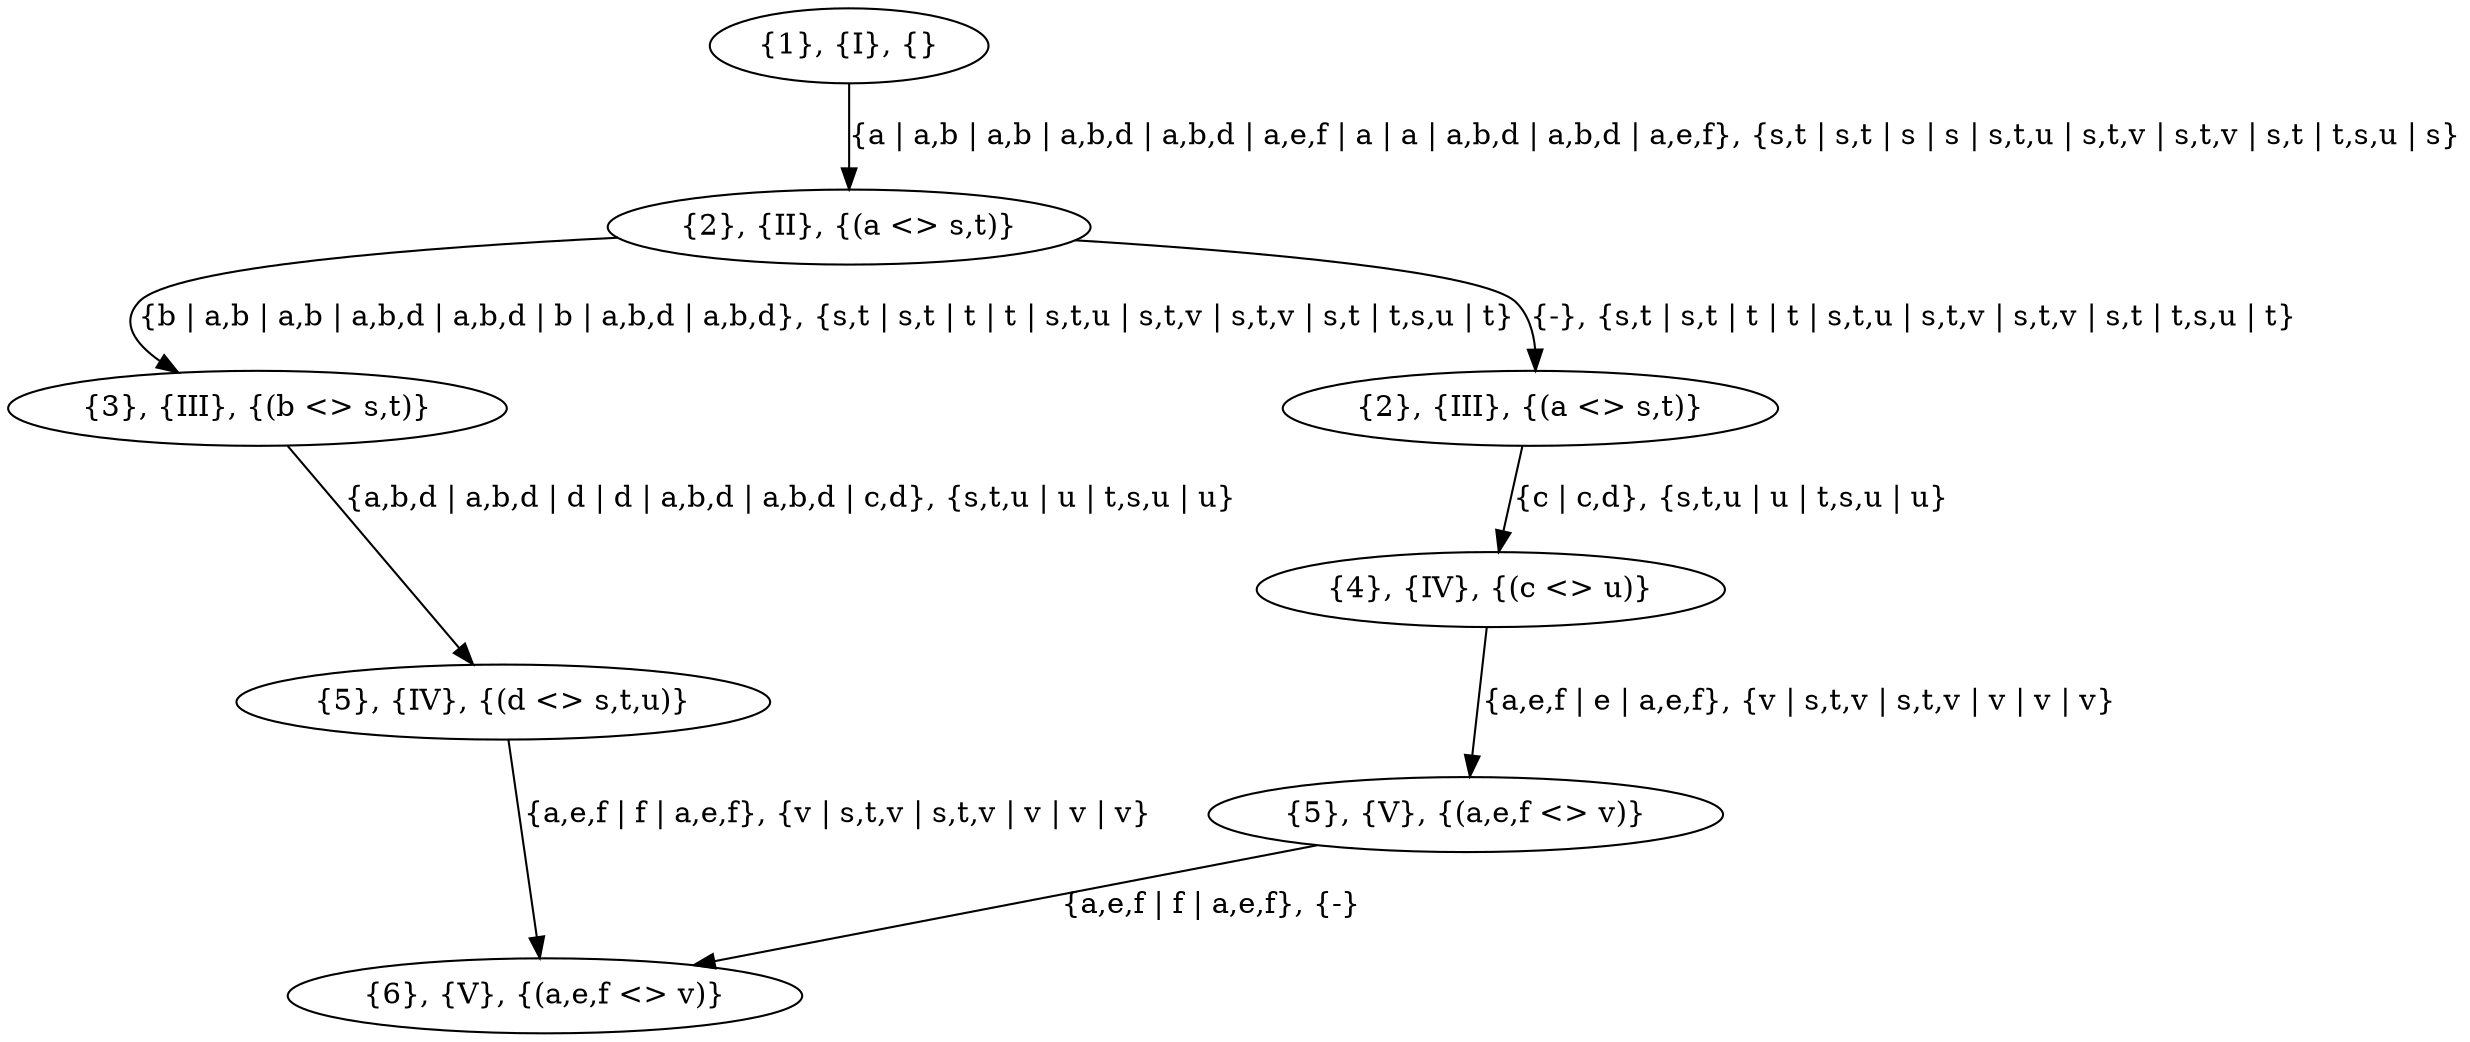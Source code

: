 digraph {
  "{1}, {I}, {}" [role="start"]
  "{6}, {V}, {(a,e,f <> v)}" [role="end"]

  "{1}, {I}, {}" ->  "{2}, {II}, {(a <> s,t)}" [label="{a | a,b | a,b | a,b,d | a,b,d | a,e,f | a | a | a,b,d | a,b,d | a,e,f}, {s,t | s,t | s | s | s,t,u | s,t,v | s,t,v | s,t | t,s,u | s}", gp1="a | a,b | a,b | a,b,d | a,b,d | a,e,f | a | a | a,b,d | a,b,d | a,e,f", gp2="s,t | s,t | s | s | s,t,u | s,t,v | s,t,v | s,t | t,s,u | s"]

  "{2}, {II}, {(a <> s,t)}" ->  "{3}, {III}, {(b <> s,t)}" [label="{b | a,b | a,b | a,b,d | a,b,d | b | a,b,d | a,b,d}, {s,t | s,t | t | t | s,t,u | s,t,v | s,t,v | s,t | t,s,u | t}", gp1="b | a,b | a,b | a,b,d | a,b,d | b | a,b,d | a,b,d", gp2="s,t | s,t | t | t | s,t,u | s,t,v | s,t,v | s,t | t,s,u | t"]
  "{2}, {II}, {(a <> s,t)}" ->  "{2}, {III}, {(a <> s,t)}" [label="{-}, {s,t | s,t | t | t | s,t,u | s,t,v | s,t,v | s,t | t,s,u | t}", gp1="-", gp2="s,t | s,t | t | t | s,t,u | s,t,v | s,t,v | s,t | t,s,u | t"]

  "{3}, {III}, {(b <> s,t)}" ->  "{5}, {IV}, {(d <> s,t,u)}" [label="{a,b,d | a,b,d | d | d | a,b,d | a,b,d | c,d}, {s,t,u | u | t,s,u | u}", gp1="a,b,d | a,b,d | d | d | a,b,d | a,b,d | c,d", gp2="s,t,u | u | t,s,u | u"]

  "{2}, {III}, {(a <> s,t)}" ->  "{4}, {IV}, {(c <> u)}" [label="{c | c,d}, {s,t,u | u | t,s,u | u}", gp1="c | c,d", gp2="s,t,u | u | t,s,u | u"]

  "{5}, {IV}, {(d <> s,t,u)}" ->  "{6}, {V}, {(a,e,f <> v)}" [label="{a,e,f | f | a,e,f}, {v | s,t,v | s,t,v | v | v | v}", gp1="a,e,f | f | a,e,f", gp2="v | s,t,v | s,t,v | v | v | v"]

  "{4}, {IV}, {(c <> u)}" ->  "{5}, {V}, {(a,e,f <> v)}" [label="{a,e,f | e | a,e,f}, {v | s,t,v | s,t,v | v | v | v}", gp1="a,e,f | e | a,e,f", gp2="v | s,t,v | s,t,v | v | v | v"]

  "{5}, {V}, {(a,e,f <> v)}" ->  "{6}, {V}, {(a,e,f <> v)}" [label="{a,e,f | f | a,e,f}, {-}", gp1="a,e,f | f | a,e,f", gp2="-"]

}
